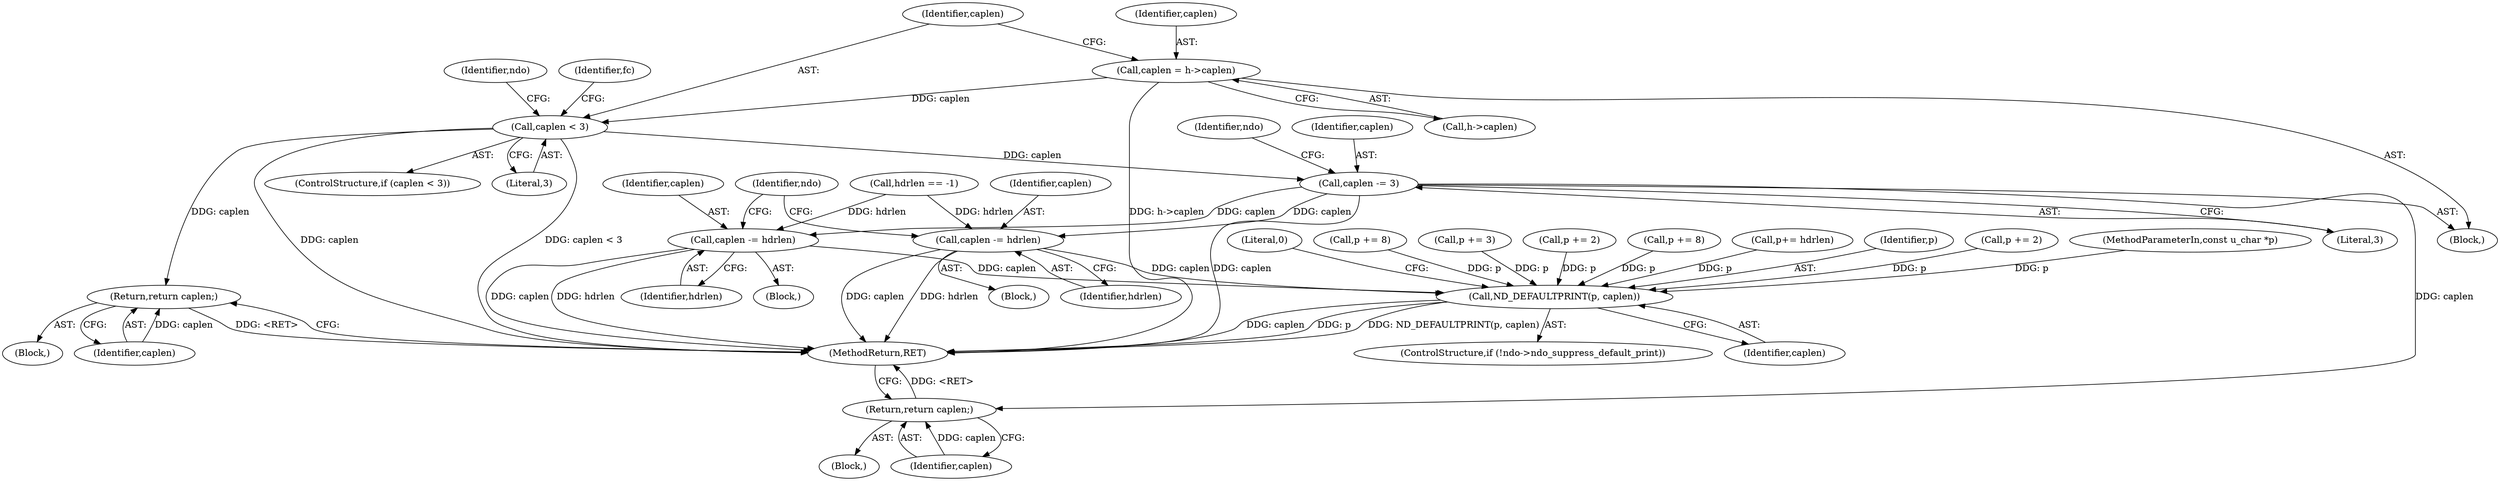 digraph "1_tcpdump_9be4e0b5938b705e7e36cfcb110a740c6ff0cb97_0@pointer" {
"1000106" [label="(Call,caplen = h->caplen)"];
"1000115" [label="(Call,caplen < 3)"];
"1000125" [label="(Return,return caplen;)"];
"1000144" [label="(Call,caplen -= 3)"];
"1000177" [label="(Return,return caplen;)"];
"1000188" [label="(Call,caplen -= hdrlen)"];
"1000351" [label="(Call,ND_DEFAULTPRINT(p, caplen))"];
"1000343" [label="(Call,caplen -= hdrlen)"];
"1000121" [label="(Identifier,ndo)"];
"1000345" [label="(Identifier,hdrlen)"];
"1000346" [label="(ControlStructure,if (!ndo->ndo_suppress_default_print))"];
"1000104" [label="(Block,)"];
"1000349" [label="(Identifier,ndo)"];
"1000126" [label="(Identifier,caplen)"];
"1000185" [label="(Call,p+= hdrlen)"];
"1000343" [label="(Call,caplen -= hdrlen)"];
"1000107" [label="(Identifier,caplen)"];
"1000172" [label="(Block,)"];
"1000114" [label="(ControlStructure,if (caplen < 3))"];
"1000352" [label="(Identifier,p)"];
"1000178" [label="(Identifier,caplen)"];
"1000145" [label="(Identifier,caplen)"];
"1000106" [label="(Call,caplen = h->caplen)"];
"1000177" [label="(Return,return caplen;)"];
"1000234" [label="(Call,p += 2)"];
"1000146" [label="(Literal,3)"];
"1000115" [label="(Call,caplen < 3)"];
"1000168" [label="(Call,hdrlen == -1)"];
"1000103" [label="(MethodParameterIn,const u_char *p)"];
"1000351" [label="(Call,ND_DEFAULTPRINT(p, caplen))"];
"1000116" [label="(Identifier,caplen)"];
"1000356" [label="(MethodReturn,RET)"];
"1000118" [label="(Block,)"];
"1000353" [label="(Identifier,caplen)"];
"1000188" [label="(Call,caplen -= hdrlen)"];
"1000355" [label="(Literal,0)"];
"1000149" [label="(Identifier,ndo)"];
"1000144" [label="(Call,caplen -= 3)"];
"1000184" [label="(Block,)"];
"1000256" [label="(Call,p += 8)"];
"1000117" [label="(Literal,3)"];
"1000344" [label="(Identifier,caplen)"];
"1000108" [label="(Call,h->caplen)"];
"1000141" [label="(Call,p += 3)"];
"1000189" [label="(Identifier,caplen)"];
"1000125" [label="(Return,return caplen;)"];
"1000309" [label="(Call,p += 2)"];
"1000339" [label="(Call,p += 8)"];
"1000128" [label="(Identifier,fc)"];
"1000190" [label="(Identifier,hdrlen)"];
"1000192" [label="(Block,)"];
"1000106" -> "1000104"  [label="AST: "];
"1000106" -> "1000108"  [label="CFG: "];
"1000107" -> "1000106"  [label="AST: "];
"1000108" -> "1000106"  [label="AST: "];
"1000116" -> "1000106"  [label="CFG: "];
"1000106" -> "1000356"  [label="DDG: h->caplen"];
"1000106" -> "1000115"  [label="DDG: caplen"];
"1000115" -> "1000114"  [label="AST: "];
"1000115" -> "1000117"  [label="CFG: "];
"1000116" -> "1000115"  [label="AST: "];
"1000117" -> "1000115"  [label="AST: "];
"1000121" -> "1000115"  [label="CFG: "];
"1000128" -> "1000115"  [label="CFG: "];
"1000115" -> "1000356"  [label="DDG: caplen < 3"];
"1000115" -> "1000356"  [label="DDG: caplen"];
"1000115" -> "1000125"  [label="DDG: caplen"];
"1000115" -> "1000144"  [label="DDG: caplen"];
"1000125" -> "1000118"  [label="AST: "];
"1000125" -> "1000126"  [label="CFG: "];
"1000126" -> "1000125"  [label="AST: "];
"1000356" -> "1000125"  [label="CFG: "];
"1000125" -> "1000356"  [label="DDG: <RET>"];
"1000126" -> "1000125"  [label="DDG: caplen"];
"1000144" -> "1000104"  [label="AST: "];
"1000144" -> "1000146"  [label="CFG: "];
"1000145" -> "1000144"  [label="AST: "];
"1000146" -> "1000144"  [label="AST: "];
"1000149" -> "1000144"  [label="CFG: "];
"1000144" -> "1000356"  [label="DDG: caplen"];
"1000144" -> "1000177"  [label="DDG: caplen"];
"1000144" -> "1000188"  [label="DDG: caplen"];
"1000144" -> "1000343"  [label="DDG: caplen"];
"1000177" -> "1000172"  [label="AST: "];
"1000177" -> "1000178"  [label="CFG: "];
"1000178" -> "1000177"  [label="AST: "];
"1000356" -> "1000177"  [label="CFG: "];
"1000177" -> "1000356"  [label="DDG: <RET>"];
"1000178" -> "1000177"  [label="DDG: caplen"];
"1000188" -> "1000184"  [label="AST: "];
"1000188" -> "1000190"  [label="CFG: "];
"1000189" -> "1000188"  [label="AST: "];
"1000190" -> "1000188"  [label="AST: "];
"1000349" -> "1000188"  [label="CFG: "];
"1000188" -> "1000356"  [label="DDG: hdrlen"];
"1000188" -> "1000356"  [label="DDG: caplen"];
"1000168" -> "1000188"  [label="DDG: hdrlen"];
"1000188" -> "1000351"  [label="DDG: caplen"];
"1000351" -> "1000346"  [label="AST: "];
"1000351" -> "1000353"  [label="CFG: "];
"1000352" -> "1000351"  [label="AST: "];
"1000353" -> "1000351"  [label="AST: "];
"1000355" -> "1000351"  [label="CFG: "];
"1000351" -> "1000356"  [label="DDG: ND_DEFAULTPRINT(p, caplen)"];
"1000351" -> "1000356"  [label="DDG: caplen"];
"1000351" -> "1000356"  [label="DDG: p"];
"1000309" -> "1000351"  [label="DDG: p"];
"1000185" -> "1000351"  [label="DDG: p"];
"1000141" -> "1000351"  [label="DDG: p"];
"1000234" -> "1000351"  [label="DDG: p"];
"1000339" -> "1000351"  [label="DDG: p"];
"1000256" -> "1000351"  [label="DDG: p"];
"1000103" -> "1000351"  [label="DDG: p"];
"1000343" -> "1000351"  [label="DDG: caplen"];
"1000343" -> "1000192"  [label="AST: "];
"1000343" -> "1000345"  [label="CFG: "];
"1000344" -> "1000343"  [label="AST: "];
"1000345" -> "1000343"  [label="AST: "];
"1000349" -> "1000343"  [label="CFG: "];
"1000343" -> "1000356"  [label="DDG: caplen"];
"1000343" -> "1000356"  [label="DDG: hdrlen"];
"1000168" -> "1000343"  [label="DDG: hdrlen"];
}
